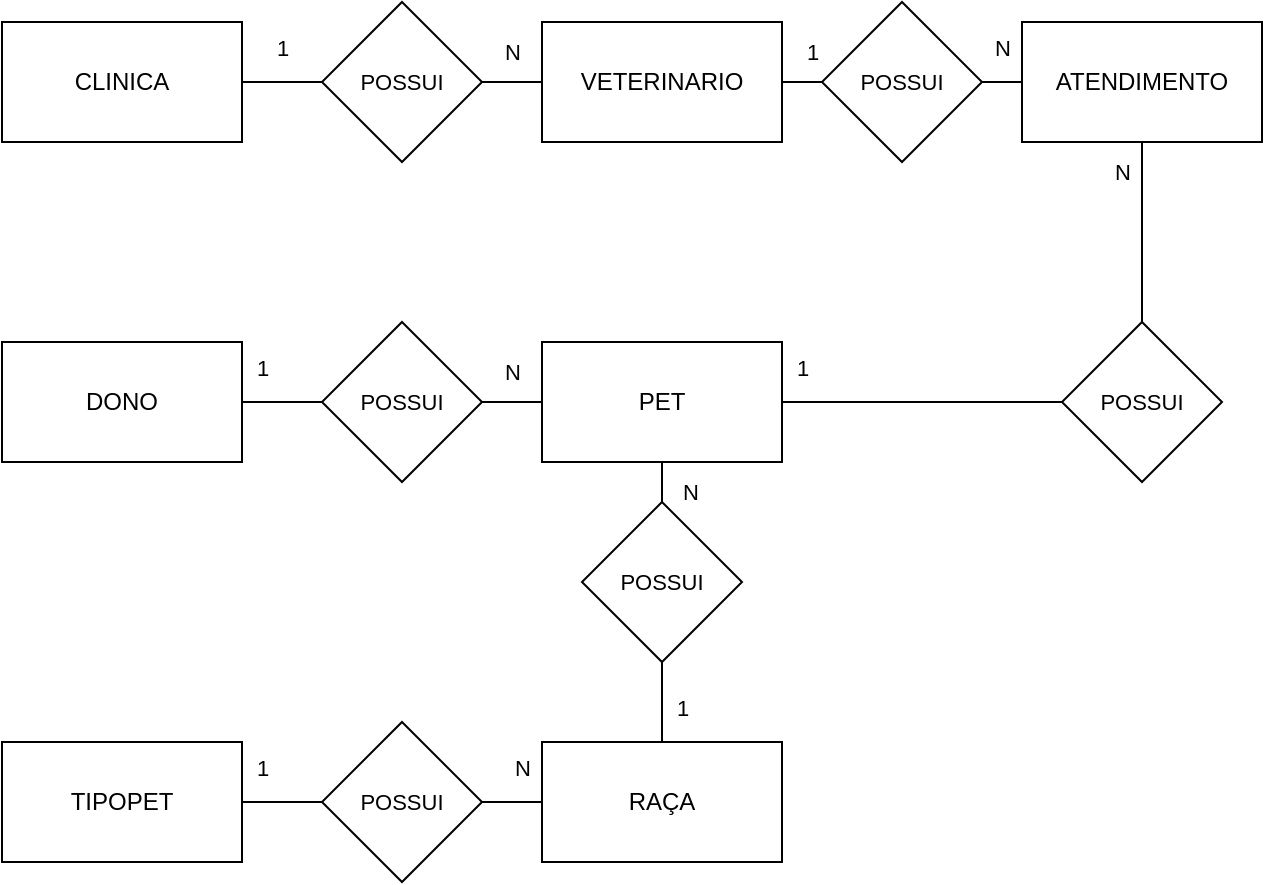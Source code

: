<mxfile version="21.2.1" type="device">
  <diagram name="Página-1" id="Z-22YtipE2zj13dRasnH">
    <mxGraphModel dx="715" dy="354" grid="1" gridSize="10" guides="1" tooltips="1" connect="1" arrows="1" fold="1" page="1" pageScale="1" pageWidth="827" pageHeight="1169" math="0" shadow="0">
      <root>
        <mxCell id="0" />
        <mxCell id="1" parent="0" />
        <mxCell id="DNFtMjHl9jFX2TWQ3cy6-16" style="edgeStyle=orthogonalEdgeStyle;shape=connector;rounded=0;orthogonalLoop=1;jettySize=auto;html=1;labelBackgroundColor=default;strokeColor=default;fontFamily=Helvetica;fontSize=11;fontColor=default;endArrow=none;endFill=0;" edge="1" parent="1" source="DNFtMjHl9jFX2TWQ3cy6-1" target="DNFtMjHl9jFX2TWQ3cy6-10">
          <mxGeometry relative="1" as="geometry" />
        </mxCell>
        <mxCell id="DNFtMjHl9jFX2TWQ3cy6-1" value="CLINICA" style="rounded=0;whiteSpace=wrap;html=1;" vertex="1" parent="1">
          <mxGeometry x="70" y="50" width="120" height="60" as="geometry" />
        </mxCell>
        <mxCell id="DNFtMjHl9jFX2TWQ3cy6-18" style="edgeStyle=orthogonalEdgeStyle;shape=connector;rounded=0;orthogonalLoop=1;jettySize=auto;html=1;labelBackgroundColor=default;strokeColor=default;fontFamily=Helvetica;fontSize=11;fontColor=default;endArrow=none;endFill=0;" edge="1" parent="1" source="DNFtMjHl9jFX2TWQ3cy6-4" target="DNFtMjHl9jFX2TWQ3cy6-11">
          <mxGeometry relative="1" as="geometry" />
        </mxCell>
        <mxCell id="DNFtMjHl9jFX2TWQ3cy6-4" value="VETERINARIO" style="rounded=0;whiteSpace=wrap;html=1;" vertex="1" parent="1">
          <mxGeometry x="340" y="50" width="120" height="60" as="geometry" />
        </mxCell>
        <mxCell id="DNFtMjHl9jFX2TWQ3cy6-20" style="edgeStyle=orthogonalEdgeStyle;shape=connector;rounded=0;orthogonalLoop=1;jettySize=auto;html=1;labelBackgroundColor=default;strokeColor=default;fontFamily=Helvetica;fontSize=11;fontColor=default;endArrow=none;endFill=0;" edge="1" parent="1" source="DNFtMjHl9jFX2TWQ3cy6-5" target="DNFtMjHl9jFX2TWQ3cy6-12">
          <mxGeometry relative="1" as="geometry" />
        </mxCell>
        <mxCell id="DNFtMjHl9jFX2TWQ3cy6-5" value="ATENDIMENTO" style="rounded=0;whiteSpace=wrap;html=1;" vertex="1" parent="1">
          <mxGeometry x="580" y="50" width="120" height="60" as="geometry" />
        </mxCell>
        <mxCell id="DNFtMjHl9jFX2TWQ3cy6-22" style="edgeStyle=orthogonalEdgeStyle;shape=connector;rounded=0;orthogonalLoop=1;jettySize=auto;html=1;exitX=0;exitY=0.5;exitDx=0;exitDy=0;entryX=1;entryY=0.5;entryDx=0;entryDy=0;labelBackgroundColor=default;strokeColor=default;fontFamily=Helvetica;fontSize=11;fontColor=default;endArrow=none;endFill=0;" edge="1" parent="1" source="DNFtMjHl9jFX2TWQ3cy6-6" target="DNFtMjHl9jFX2TWQ3cy6-13">
          <mxGeometry relative="1" as="geometry" />
        </mxCell>
        <mxCell id="DNFtMjHl9jFX2TWQ3cy6-24" style="edgeStyle=orthogonalEdgeStyle;shape=connector;rounded=0;orthogonalLoop=1;jettySize=auto;html=1;labelBackgroundColor=default;strokeColor=default;fontFamily=Helvetica;fontSize=11;fontColor=default;endArrow=none;endFill=0;" edge="1" parent="1" source="DNFtMjHl9jFX2TWQ3cy6-6" target="DNFtMjHl9jFX2TWQ3cy6-14">
          <mxGeometry relative="1" as="geometry" />
        </mxCell>
        <mxCell id="DNFtMjHl9jFX2TWQ3cy6-6" value="PET" style="rounded=0;whiteSpace=wrap;html=1;" vertex="1" parent="1">
          <mxGeometry x="340" y="210" width="120" height="60" as="geometry" />
        </mxCell>
        <mxCell id="DNFtMjHl9jFX2TWQ3cy6-7" value="DONO" style="rounded=0;whiteSpace=wrap;html=1;" vertex="1" parent="1">
          <mxGeometry x="70" y="210" width="120" height="60" as="geometry" />
        </mxCell>
        <mxCell id="DNFtMjHl9jFX2TWQ3cy6-28" style="edgeStyle=orthogonalEdgeStyle;shape=connector;rounded=0;orthogonalLoop=1;jettySize=auto;html=1;labelBackgroundColor=default;strokeColor=default;fontFamily=Helvetica;fontSize=11;fontColor=default;endArrow=none;endFill=0;" edge="1" parent="1" source="DNFtMjHl9jFX2TWQ3cy6-8" target="DNFtMjHl9jFX2TWQ3cy6-15">
          <mxGeometry relative="1" as="geometry" />
        </mxCell>
        <mxCell id="DNFtMjHl9jFX2TWQ3cy6-8" value="RAÇA" style="rounded=0;whiteSpace=wrap;html=1;" vertex="1" parent="1">
          <mxGeometry x="340" y="410" width="120" height="60" as="geometry" />
        </mxCell>
        <mxCell id="DNFtMjHl9jFX2TWQ3cy6-9" value="TIPOPET" style="rounded=0;whiteSpace=wrap;html=1;" vertex="1" parent="1">
          <mxGeometry x="70" y="410" width="120" height="60" as="geometry" />
        </mxCell>
        <mxCell id="DNFtMjHl9jFX2TWQ3cy6-17" style="edgeStyle=orthogonalEdgeStyle;shape=connector;rounded=0;orthogonalLoop=1;jettySize=auto;html=1;labelBackgroundColor=default;strokeColor=default;fontFamily=Helvetica;fontSize=11;fontColor=default;endArrow=none;endFill=0;" edge="1" parent="1" source="DNFtMjHl9jFX2TWQ3cy6-10" target="DNFtMjHl9jFX2TWQ3cy6-4">
          <mxGeometry relative="1" as="geometry" />
        </mxCell>
        <mxCell id="DNFtMjHl9jFX2TWQ3cy6-10" value="POSSUI" style="rhombus;whiteSpace=wrap;html=1;fontFamily=Helvetica;fontSize=11;fontColor=default;" vertex="1" parent="1">
          <mxGeometry x="230" y="40" width="80" height="80" as="geometry" />
        </mxCell>
        <mxCell id="DNFtMjHl9jFX2TWQ3cy6-19" style="edgeStyle=orthogonalEdgeStyle;shape=connector;rounded=0;orthogonalLoop=1;jettySize=auto;html=1;labelBackgroundColor=default;strokeColor=default;fontFamily=Helvetica;fontSize=11;fontColor=default;endArrow=none;endFill=0;" edge="1" parent="1" source="DNFtMjHl9jFX2TWQ3cy6-11" target="DNFtMjHl9jFX2TWQ3cy6-5">
          <mxGeometry relative="1" as="geometry" />
        </mxCell>
        <mxCell id="DNFtMjHl9jFX2TWQ3cy6-11" value="POSSUI" style="rhombus;whiteSpace=wrap;html=1;fontFamily=Helvetica;fontSize=11;fontColor=default;" vertex="1" parent="1">
          <mxGeometry x="480" y="40" width="80" height="80" as="geometry" />
        </mxCell>
        <mxCell id="DNFtMjHl9jFX2TWQ3cy6-21" style="edgeStyle=orthogonalEdgeStyle;shape=connector;rounded=0;orthogonalLoop=1;jettySize=auto;html=1;labelBackgroundColor=default;strokeColor=default;fontFamily=Helvetica;fontSize=11;fontColor=default;endArrow=none;endFill=0;" edge="1" parent="1" source="DNFtMjHl9jFX2TWQ3cy6-12" target="DNFtMjHl9jFX2TWQ3cy6-6">
          <mxGeometry relative="1" as="geometry" />
        </mxCell>
        <mxCell id="DNFtMjHl9jFX2TWQ3cy6-12" value="POSSUI" style="rhombus;whiteSpace=wrap;html=1;fontFamily=Helvetica;fontSize=11;fontColor=default;" vertex="1" parent="1">
          <mxGeometry x="600" y="200" width="80" height="80" as="geometry" />
        </mxCell>
        <mxCell id="DNFtMjHl9jFX2TWQ3cy6-23" style="edgeStyle=orthogonalEdgeStyle;shape=connector;rounded=0;orthogonalLoop=1;jettySize=auto;html=1;labelBackgroundColor=default;strokeColor=default;fontFamily=Helvetica;fontSize=11;fontColor=default;endArrow=none;endFill=0;" edge="1" parent="1" source="DNFtMjHl9jFX2TWQ3cy6-13" target="DNFtMjHl9jFX2TWQ3cy6-7">
          <mxGeometry relative="1" as="geometry" />
        </mxCell>
        <mxCell id="DNFtMjHl9jFX2TWQ3cy6-13" value="POSSUI" style="rhombus;whiteSpace=wrap;html=1;fontFamily=Helvetica;fontSize=11;fontColor=default;" vertex="1" parent="1">
          <mxGeometry x="230" y="200" width="80" height="80" as="geometry" />
        </mxCell>
        <mxCell id="DNFtMjHl9jFX2TWQ3cy6-27" style="edgeStyle=orthogonalEdgeStyle;shape=connector;rounded=0;orthogonalLoop=1;jettySize=auto;html=1;labelBackgroundColor=default;strokeColor=default;fontFamily=Helvetica;fontSize=11;fontColor=default;endArrow=none;endFill=0;" edge="1" parent="1" source="DNFtMjHl9jFX2TWQ3cy6-14" target="DNFtMjHl9jFX2TWQ3cy6-8">
          <mxGeometry relative="1" as="geometry" />
        </mxCell>
        <mxCell id="DNFtMjHl9jFX2TWQ3cy6-14" value="POSSUI" style="rhombus;whiteSpace=wrap;html=1;fontFamily=Helvetica;fontSize=11;fontColor=default;" vertex="1" parent="1">
          <mxGeometry x="360" y="290" width="80" height="80" as="geometry" />
        </mxCell>
        <mxCell id="DNFtMjHl9jFX2TWQ3cy6-29" style="edgeStyle=orthogonalEdgeStyle;shape=connector;rounded=0;orthogonalLoop=1;jettySize=auto;html=1;labelBackgroundColor=default;strokeColor=default;fontFamily=Helvetica;fontSize=11;fontColor=default;endArrow=none;endFill=0;" edge="1" parent="1" source="DNFtMjHl9jFX2TWQ3cy6-15" target="DNFtMjHl9jFX2TWQ3cy6-9">
          <mxGeometry relative="1" as="geometry" />
        </mxCell>
        <mxCell id="DNFtMjHl9jFX2TWQ3cy6-15" value="POSSUI" style="rhombus;whiteSpace=wrap;html=1;fontFamily=Helvetica;fontSize=11;fontColor=default;" vertex="1" parent="1">
          <mxGeometry x="230" y="400" width="80" height="80" as="geometry" />
        </mxCell>
        <mxCell id="DNFtMjHl9jFX2TWQ3cy6-30" value="N" style="text;html=1;align=center;verticalAlign=middle;resizable=0;points=[];autosize=1;strokeColor=none;fillColor=none;fontSize=11;fontFamily=Helvetica;fontColor=default;" vertex="1" parent="1">
          <mxGeometry x="310" y="50" width="30" height="30" as="geometry" />
        </mxCell>
        <mxCell id="DNFtMjHl9jFX2TWQ3cy6-31" value="1" style="text;html=1;align=center;verticalAlign=middle;resizable=0;points=[];autosize=1;strokeColor=none;fillColor=none;fontSize=11;fontFamily=Helvetica;fontColor=default;" vertex="1" parent="1">
          <mxGeometry x="195" y="48" width="30" height="30" as="geometry" />
        </mxCell>
        <mxCell id="DNFtMjHl9jFX2TWQ3cy6-32" value="N" style="text;html=1;align=center;verticalAlign=middle;resizable=0;points=[];autosize=1;strokeColor=none;fillColor=none;fontSize=11;fontFamily=Helvetica;fontColor=default;" vertex="1" parent="1">
          <mxGeometry x="555" y="48" width="30" height="30" as="geometry" />
        </mxCell>
        <mxCell id="DNFtMjHl9jFX2TWQ3cy6-33" value="1" style="text;html=1;align=center;verticalAlign=middle;resizable=0;points=[];autosize=1;strokeColor=none;fillColor=none;fontSize=11;fontFamily=Helvetica;fontColor=default;" vertex="1" parent="1">
          <mxGeometry x="460" y="50" width="30" height="30" as="geometry" />
        </mxCell>
        <mxCell id="DNFtMjHl9jFX2TWQ3cy6-36" value="1" style="text;html=1;align=center;verticalAlign=middle;resizable=0;points=[];autosize=1;strokeColor=none;fillColor=none;fontSize=11;fontFamily=Helvetica;fontColor=default;" vertex="1" parent="1">
          <mxGeometry x="455" y="208" width="30" height="30" as="geometry" />
        </mxCell>
        <mxCell id="DNFtMjHl9jFX2TWQ3cy6-37" value="N" style="text;html=1;align=center;verticalAlign=middle;resizable=0;points=[];autosize=1;strokeColor=none;fillColor=none;fontSize=11;fontFamily=Helvetica;fontColor=default;" vertex="1" parent="1">
          <mxGeometry x="615" y="110" width="30" height="30" as="geometry" />
        </mxCell>
        <mxCell id="DNFtMjHl9jFX2TWQ3cy6-38" value="1" style="text;html=1;align=center;verticalAlign=middle;resizable=0;points=[];autosize=1;strokeColor=none;fillColor=none;fontSize=11;fontFamily=Helvetica;fontColor=default;" vertex="1" parent="1">
          <mxGeometry x="185" y="208" width="30" height="30" as="geometry" />
        </mxCell>
        <mxCell id="DNFtMjHl9jFX2TWQ3cy6-39" value="N" style="text;html=1;align=center;verticalAlign=middle;resizable=0;points=[];autosize=1;strokeColor=none;fillColor=none;fontSize=11;fontFamily=Helvetica;fontColor=default;" vertex="1" parent="1">
          <mxGeometry x="310" y="210" width="30" height="30" as="geometry" />
        </mxCell>
        <mxCell id="DNFtMjHl9jFX2TWQ3cy6-40" value="1" style="text;html=1;align=center;verticalAlign=middle;resizable=0;points=[];autosize=1;strokeColor=none;fillColor=none;fontSize=11;fontFamily=Helvetica;fontColor=default;" vertex="1" parent="1">
          <mxGeometry x="395" y="378" width="30" height="30" as="geometry" />
        </mxCell>
        <mxCell id="DNFtMjHl9jFX2TWQ3cy6-41" value="N" style="text;html=1;align=center;verticalAlign=middle;resizable=0;points=[];autosize=1;strokeColor=none;fillColor=none;fontSize=11;fontFamily=Helvetica;fontColor=default;" vertex="1" parent="1">
          <mxGeometry x="399" y="270" width="30" height="30" as="geometry" />
        </mxCell>
        <mxCell id="DNFtMjHl9jFX2TWQ3cy6-42" value="1" style="text;html=1;align=center;verticalAlign=middle;resizable=0;points=[];autosize=1;strokeColor=none;fillColor=none;fontSize=11;fontFamily=Helvetica;fontColor=default;" vertex="1" parent="1">
          <mxGeometry x="185" y="408" width="30" height="30" as="geometry" />
        </mxCell>
        <mxCell id="DNFtMjHl9jFX2TWQ3cy6-43" value="N" style="text;html=1;align=center;verticalAlign=middle;resizable=0;points=[];autosize=1;strokeColor=none;fillColor=none;fontSize=11;fontFamily=Helvetica;fontColor=default;" vertex="1" parent="1">
          <mxGeometry x="315" y="408" width="30" height="30" as="geometry" />
        </mxCell>
      </root>
    </mxGraphModel>
  </diagram>
</mxfile>
